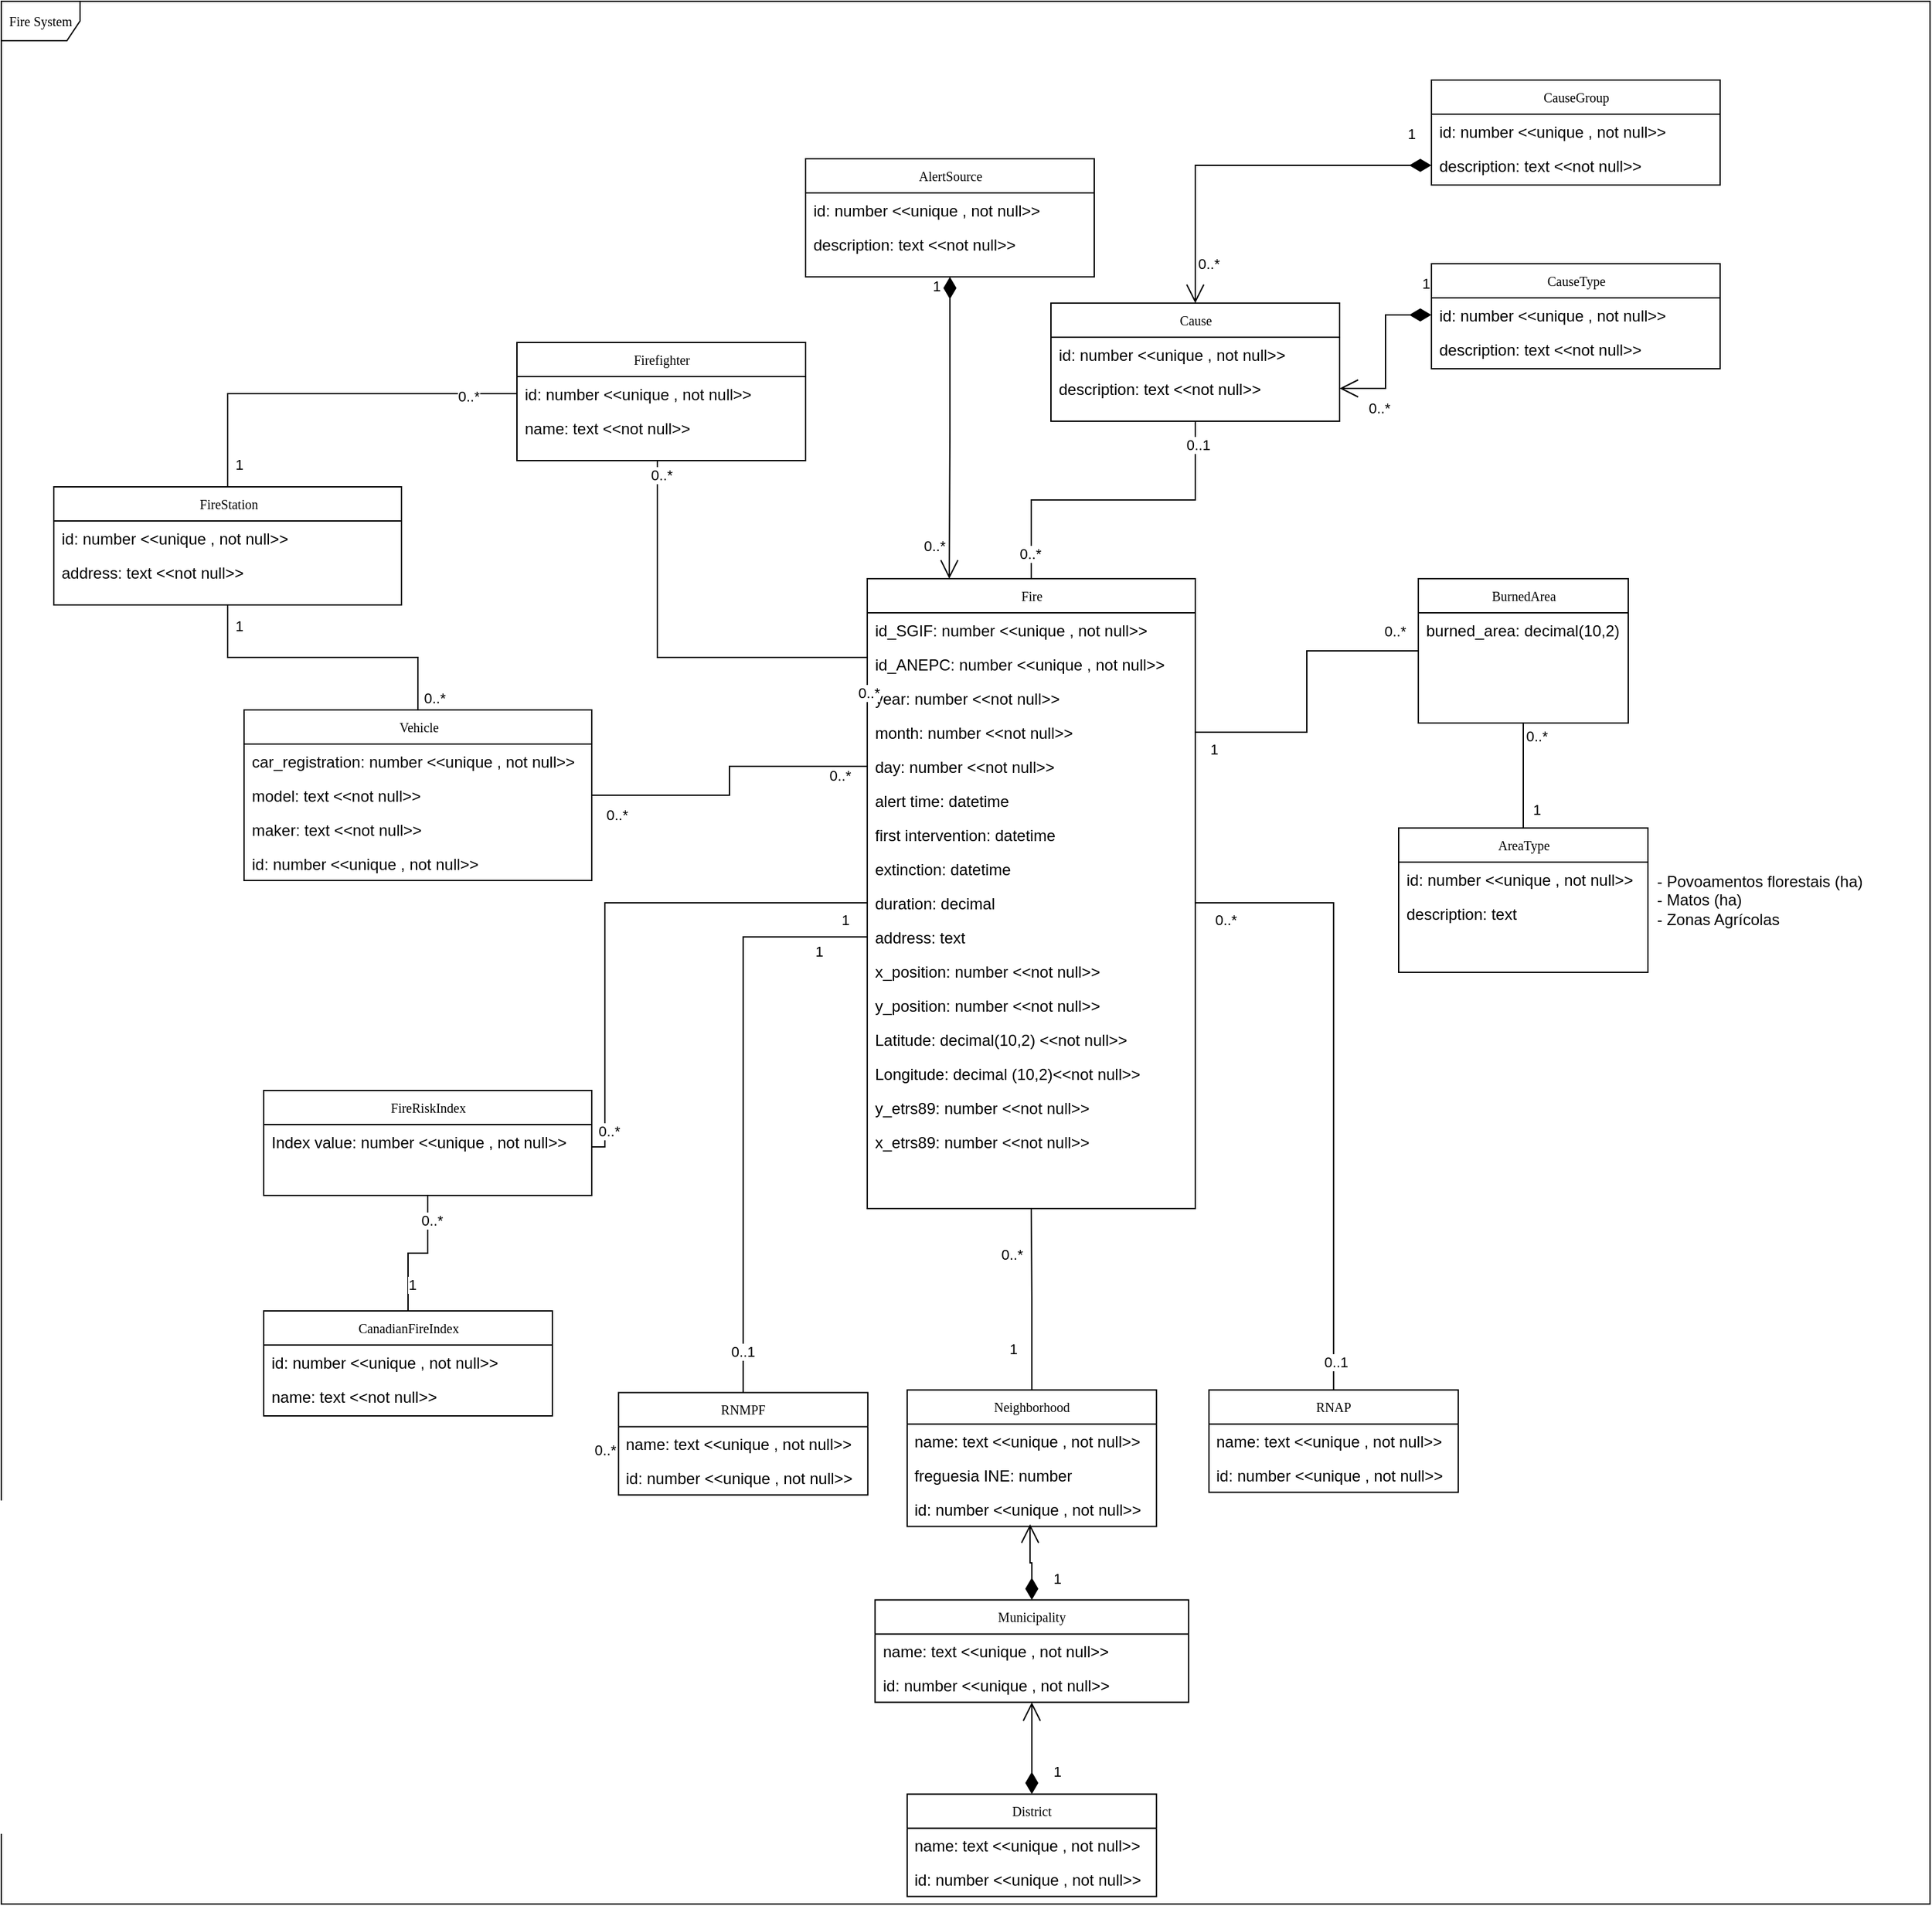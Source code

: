 <mxfile version="24.8.3">
  <diagram name="Page-1" id="c4acf3e9-155e-7222-9cf6-157b1a14988f">
    <mxGraphModel dx="2924" dy="2198" grid="1" gridSize="10" guides="1" tooltips="1" connect="1" arrows="1" fold="1" page="1" pageScale="1" pageWidth="850" pageHeight="1100" background="none" math="0" shadow="0">
      <root>
        <mxCell id="0" />
        <mxCell id="1" parent="0" />
        <mxCell id="17acba5748e5396b-1" value="Fire System" style="shape=umlFrame;whiteSpace=wrap;html=1;rounded=0;shadow=0;comic=0;labelBackgroundColor=none;strokeWidth=1;fontFamily=Verdana;fontSize=10;align=center;" parent="1" vertex="1">
          <mxGeometry x="-570" y="-370" width="1470" height="1450" as="geometry" />
        </mxCell>
        <mxCell id="17acba5748e5396b-20" value="Fire" style="swimlane;html=1;fontStyle=0;childLayout=stackLayout;horizontal=1;startSize=26;fillColor=none;horizontalStack=0;resizeParent=1;resizeLast=0;collapsible=1;marginBottom=0;swimlaneFillColor=#ffffff;rounded=0;shadow=0;comic=0;labelBackgroundColor=none;strokeWidth=1;fontFamily=Verdana;fontSize=10;align=center;" parent="1" vertex="1">
          <mxGeometry x="90" y="70" width="250" height="480" as="geometry" />
        </mxCell>
        <mxCell id="17acba5748e5396b-21" value="id_SGIF: number &amp;lt;&amp;lt;unique , not null&amp;gt;&amp;gt;" style="text;html=1;strokeColor=none;fillColor=none;align=left;verticalAlign=top;spacingLeft=4;spacingRight=4;whiteSpace=wrap;overflow=hidden;rotatable=0;points=[[0,0.5],[1,0.5]];portConstraint=eastwest;" parent="17acba5748e5396b-20" vertex="1">
          <mxGeometry y="26" width="250" height="26" as="geometry" />
        </mxCell>
        <mxCell id="17acba5748e5396b-24" value="id_ANEPC: number &amp;lt;&amp;lt;unique , not null&amp;gt;&amp;gt;" style="text;html=1;strokeColor=none;fillColor=none;align=left;verticalAlign=top;spacingLeft=4;spacingRight=4;whiteSpace=wrap;overflow=hidden;rotatable=0;points=[[0,0.5],[1,0.5]];portConstraint=eastwest;" parent="17acba5748e5396b-20" vertex="1">
          <mxGeometry y="52" width="250" height="26" as="geometry" />
        </mxCell>
        <mxCell id="17acba5748e5396b-26" value="year: number &amp;lt;&amp;lt;not null&amp;gt;&amp;gt;" style="text;html=1;strokeColor=none;fillColor=none;align=left;verticalAlign=top;spacingLeft=4;spacingRight=4;whiteSpace=wrap;overflow=hidden;rotatable=0;points=[[0,0.5],[1,0.5]];portConstraint=eastwest;" parent="17acba5748e5396b-20" vertex="1">
          <mxGeometry y="78" width="250" height="26" as="geometry" />
        </mxCell>
        <mxCell id="UC30BCA-WmvccYJsQUBI-1" value="month: number &amp;lt;&amp;lt;not null&amp;gt;&amp;gt;" style="text;html=1;strokeColor=none;fillColor=none;align=left;verticalAlign=top;spacingLeft=4;spacingRight=4;whiteSpace=wrap;overflow=hidden;rotatable=0;points=[[0,0.5],[1,0.5]];portConstraint=eastwest;" parent="17acba5748e5396b-20" vertex="1">
          <mxGeometry y="104" width="250" height="26" as="geometry" />
        </mxCell>
        <mxCell id="UC30BCA-WmvccYJsQUBI-2" value="day: number &amp;lt;&amp;lt;not null&amp;gt;&amp;gt;" style="text;html=1;strokeColor=none;fillColor=none;align=left;verticalAlign=top;spacingLeft=4;spacingRight=4;whiteSpace=wrap;overflow=hidden;rotatable=0;points=[[0,0.5],[1,0.5]];portConstraint=eastwest;" parent="17acba5748e5396b-20" vertex="1">
          <mxGeometry y="130" width="250" height="26" as="geometry" />
        </mxCell>
        <mxCell id="UC30BCA-WmvccYJsQUBI-3" value="alert time: datetime" style="text;html=1;strokeColor=none;fillColor=none;align=left;verticalAlign=top;spacingLeft=4;spacingRight=4;whiteSpace=wrap;overflow=hidden;rotatable=0;points=[[0,0.5],[1,0.5]];portConstraint=eastwest;" parent="17acba5748e5396b-20" vertex="1">
          <mxGeometry y="156" width="250" height="26" as="geometry" />
        </mxCell>
        <mxCell id="UC30BCA-WmvccYJsQUBI-4" value="first intervention: datetime" style="text;html=1;strokeColor=none;fillColor=none;align=left;verticalAlign=top;spacingLeft=4;spacingRight=4;whiteSpace=wrap;overflow=hidden;rotatable=0;points=[[0,0.5],[1,0.5]];portConstraint=eastwest;" parent="17acba5748e5396b-20" vertex="1">
          <mxGeometry y="182" width="250" height="26" as="geometry" />
        </mxCell>
        <mxCell id="UC30BCA-WmvccYJsQUBI-17" value="extinction: datetime" style="text;html=1;strokeColor=none;fillColor=none;align=left;verticalAlign=top;spacingLeft=4;spacingRight=4;whiteSpace=wrap;overflow=hidden;rotatable=0;points=[[0,0.5],[1,0.5]];portConstraint=eastwest;" parent="17acba5748e5396b-20" vertex="1">
          <mxGeometry y="208" width="250" height="26" as="geometry" />
        </mxCell>
        <mxCell id="UC30BCA-WmvccYJsQUBI-18" value="duration: decimal" style="text;html=1;strokeColor=none;fillColor=none;align=left;verticalAlign=top;spacingLeft=4;spacingRight=4;whiteSpace=wrap;overflow=hidden;rotatable=0;points=[[0,0.5],[1,0.5]];portConstraint=eastwest;" parent="17acba5748e5396b-20" vertex="1">
          <mxGeometry y="234" width="250" height="26" as="geometry" />
        </mxCell>
        <mxCell id="UC30BCA-WmvccYJsQUBI-28" value="address: text" style="text;html=1;strokeColor=none;fillColor=none;align=left;verticalAlign=top;spacingLeft=4;spacingRight=4;whiteSpace=wrap;overflow=hidden;rotatable=0;points=[[0,0.5],[1,0.5]];portConstraint=eastwest;" parent="17acba5748e5396b-20" vertex="1">
          <mxGeometry y="260" width="250" height="26" as="geometry" />
        </mxCell>
        <mxCell id="UC30BCA-WmvccYJsQUBI-104" value="x_position: number &amp;lt;&amp;lt;not null&amp;gt;&amp;gt;" style="text;html=1;strokeColor=none;fillColor=none;align=left;verticalAlign=top;spacingLeft=4;spacingRight=4;whiteSpace=wrap;overflow=hidden;rotatable=0;points=[[0,0.5],[1,0.5]];portConstraint=eastwest;" parent="17acba5748e5396b-20" vertex="1">
          <mxGeometry y="286" width="250" height="26" as="geometry" />
        </mxCell>
        <mxCell id="UC30BCA-WmvccYJsQUBI-105" value="y_position: number &amp;lt;&amp;lt;not null&amp;gt;&amp;gt;" style="text;html=1;strokeColor=none;fillColor=none;align=left;verticalAlign=top;spacingLeft=4;spacingRight=4;whiteSpace=wrap;overflow=hidden;rotatable=0;points=[[0,0.5],[1,0.5]];portConstraint=eastwest;" parent="17acba5748e5396b-20" vertex="1">
          <mxGeometry y="312" width="250" height="26" as="geometry" />
        </mxCell>
        <mxCell id="UC30BCA-WmvccYJsQUBI-106" value="Latitude: decimal(10,2) &amp;lt;&amp;lt;not null&amp;gt;&amp;gt;" style="text;html=1;strokeColor=none;fillColor=none;align=left;verticalAlign=top;spacingLeft=4;spacingRight=4;whiteSpace=wrap;overflow=hidden;rotatable=0;points=[[0,0.5],[1,0.5]];portConstraint=eastwest;" parent="17acba5748e5396b-20" vertex="1">
          <mxGeometry y="338" width="250" height="26" as="geometry" />
        </mxCell>
        <mxCell id="UC30BCA-WmvccYJsQUBI-107" value="Longitude: decimal (10,2)&amp;lt;&amp;lt;not null&amp;gt;&amp;gt;" style="text;html=1;strokeColor=none;fillColor=none;align=left;verticalAlign=top;spacingLeft=4;spacingRight=4;whiteSpace=wrap;overflow=hidden;rotatable=0;points=[[0,0.5],[1,0.5]];portConstraint=eastwest;" parent="17acba5748e5396b-20" vertex="1">
          <mxGeometry y="364" width="250" height="26" as="geometry" />
        </mxCell>
        <mxCell id="UC30BCA-WmvccYJsQUBI-109" value="y_etrs89: number &amp;lt;&amp;lt;not null&amp;gt;&amp;gt;" style="text;html=1;strokeColor=none;fillColor=none;align=left;verticalAlign=top;spacingLeft=4;spacingRight=4;whiteSpace=wrap;overflow=hidden;rotatable=0;points=[[0,0.5],[1,0.5]];portConstraint=eastwest;" parent="17acba5748e5396b-20" vertex="1">
          <mxGeometry y="390" width="250" height="26" as="geometry" />
        </mxCell>
        <mxCell id="UC30BCA-WmvccYJsQUBI-108" value="x_etrs89: number &amp;lt;&amp;lt;not null&amp;gt;&amp;gt;" style="text;html=1;strokeColor=none;fillColor=none;align=left;verticalAlign=top;spacingLeft=4;spacingRight=4;whiteSpace=wrap;overflow=hidden;rotatable=0;points=[[0,0.5],[1,0.5]];portConstraint=eastwest;" parent="17acba5748e5396b-20" vertex="1">
          <mxGeometry y="416" width="250" height="26" as="geometry" />
        </mxCell>
        <mxCell id="UC30BCA-WmvccYJsQUBI-16" style="edgeStyle=orthogonalEdgeStyle;rounded=0;orthogonalLoop=1;jettySize=auto;html=1;entryX=1;entryY=0.5;entryDx=0;entryDy=0;endArrow=none;endFill=0;" parent="1" source="17acba5748e5396b-30" target="UC30BCA-WmvccYJsQUBI-1" edge="1">
          <mxGeometry relative="1" as="geometry" />
        </mxCell>
        <mxCell id="UC30BCA-WmvccYJsQUBI-100" value="1" style="edgeLabel;html=1;align=center;verticalAlign=middle;resizable=0;points=[];" parent="UC30BCA-WmvccYJsQUBI-16" connectable="0" vertex="1">
          <mxGeometry x="0.879" relative="1" as="geometry">
            <mxPoint y="13" as="offset" />
          </mxGeometry>
        </mxCell>
        <mxCell id="UC30BCA-WmvccYJsQUBI-101" value="0..*" style="edgeLabel;html=1;align=center;verticalAlign=middle;resizable=0;points=[];" parent="UC30BCA-WmvccYJsQUBI-16" connectable="0" vertex="1">
          <mxGeometry x="-0.845" relative="1" as="geometry">
            <mxPoint y="-15" as="offset" />
          </mxGeometry>
        </mxCell>
        <mxCell id="17acba5748e5396b-30" value="BurnedArea" style="swimlane;html=1;fontStyle=0;childLayout=stackLayout;horizontal=1;startSize=26;fillColor=none;horizontalStack=0;resizeParent=1;resizeLast=0;collapsible=1;marginBottom=0;swimlaneFillColor=#ffffff;rounded=0;shadow=0;comic=0;labelBackgroundColor=none;strokeWidth=1;fontFamily=Verdana;fontSize=10;align=center;" parent="1" vertex="1">
          <mxGeometry x="510" y="70" width="160" height="110" as="geometry" />
        </mxCell>
        <mxCell id="17acba5748e5396b-31" value="burned_area: decimal(10,2)" style="text;html=1;strokeColor=none;fillColor=none;align=left;verticalAlign=top;spacingLeft=4;spacingRight=4;whiteSpace=wrap;overflow=hidden;rotatable=0;points=[[0,0.5],[1,0.5]];portConstraint=eastwest;" parent="17acba5748e5396b-30" vertex="1">
          <mxGeometry y="26" width="160" height="26" as="geometry" />
        </mxCell>
        <mxCell id="UC30BCA-WmvccYJsQUBI-5" value="AreaType" style="swimlane;html=1;fontStyle=0;childLayout=stackLayout;horizontal=1;startSize=26;fillColor=none;horizontalStack=0;resizeParent=1;resizeLast=0;collapsible=1;marginBottom=0;swimlaneFillColor=#ffffff;rounded=0;shadow=0;comic=0;labelBackgroundColor=none;strokeWidth=1;fontFamily=Verdana;fontSize=10;align=center;" parent="1" vertex="1">
          <mxGeometry x="495" y="260" width="190" height="110" as="geometry" />
        </mxCell>
        <mxCell id="UC30BCA-WmvccYJsQUBI-6" value="id: number &amp;lt;&amp;lt;unique , not null&amp;gt;&amp;gt;" style="text;html=1;strokeColor=none;fillColor=none;align=left;verticalAlign=top;spacingLeft=4;spacingRight=4;whiteSpace=wrap;overflow=hidden;rotatable=0;points=[[0,0.5],[1,0.5]];portConstraint=eastwest;" parent="UC30BCA-WmvccYJsQUBI-5" vertex="1">
          <mxGeometry y="26" width="190" height="26" as="geometry" />
        </mxCell>
        <mxCell id="UC30BCA-WmvccYJsQUBI-7" value="description: text&amp;nbsp;" style="text;html=1;strokeColor=none;fillColor=none;align=left;verticalAlign=top;spacingLeft=4;spacingRight=4;whiteSpace=wrap;overflow=hidden;rotatable=0;points=[[0,0.5],[1,0.5]];portConstraint=eastwest;" parent="UC30BCA-WmvccYJsQUBI-5" vertex="1">
          <mxGeometry y="52" width="190" height="26" as="geometry" />
        </mxCell>
        <mxCell id="UC30BCA-WmvccYJsQUBI-10" value="- Povoamentos florestais (ha)&lt;div&gt;- Matos (ha)&lt;/div&gt;&lt;div&gt;- Zonas Agrícolas&amp;nbsp;&lt;/div&gt;" style="text;html=1;align=left;verticalAlign=middle;whiteSpace=wrap;rounded=0;" parent="1" vertex="1">
          <mxGeometry x="690" y="300" width="160" height="30" as="geometry" />
        </mxCell>
        <mxCell id="UC30BCA-WmvccYJsQUBI-12" value="" style="endArrow=none;html=1;rounded=0;entryX=0.5;entryY=1;entryDx=0;entryDy=0;exitX=0.5;exitY=0;exitDx=0;exitDy=0;" parent="1" source="UC30BCA-WmvccYJsQUBI-5" target="17acba5748e5396b-30" edge="1">
          <mxGeometry width="50" height="50" relative="1" as="geometry">
            <mxPoint x="555" y="250" as="sourcePoint" />
            <mxPoint x="605" y="200" as="targetPoint" />
          </mxGeometry>
        </mxCell>
        <mxCell id="UC30BCA-WmvccYJsQUBI-102" value="1" style="edgeLabel;html=1;align=center;verticalAlign=middle;resizable=0;points=[];" parent="UC30BCA-WmvccYJsQUBI-12" connectable="0" vertex="1">
          <mxGeometry x="-0.65" y="-1" relative="1" as="geometry">
            <mxPoint x="9" as="offset" />
          </mxGeometry>
        </mxCell>
        <mxCell id="UC30BCA-WmvccYJsQUBI-103" value="0..*" style="edgeLabel;html=1;align=center;verticalAlign=middle;resizable=0;points=[];" parent="UC30BCA-WmvccYJsQUBI-12" connectable="0" vertex="1">
          <mxGeometry x="0.55" y="-1" relative="1" as="geometry">
            <mxPoint x="9" y="-8" as="offset" />
          </mxGeometry>
        </mxCell>
        <mxCell id="UC30BCA-WmvccYJsQUBI-20" value="District" style="swimlane;html=1;fontStyle=0;childLayout=stackLayout;horizontal=1;startSize=26;fillColor=none;horizontalStack=0;resizeParent=1;resizeLast=0;collapsible=1;marginBottom=0;swimlaneFillColor=#ffffff;rounded=0;shadow=0;comic=0;labelBackgroundColor=none;strokeWidth=1;fontFamily=Verdana;fontSize=10;align=center;" parent="1" vertex="1">
          <mxGeometry x="120.41" y="996.24" width="190" height="78" as="geometry" />
        </mxCell>
        <mxCell id="UC30BCA-WmvccYJsQUBI-21" value="name: text &amp;lt;&amp;lt;unique , not null&amp;gt;&amp;gt;" style="text;html=1;strokeColor=none;fillColor=none;align=left;verticalAlign=top;spacingLeft=4;spacingRight=4;whiteSpace=wrap;overflow=hidden;rotatable=0;points=[[0,0.5],[1,0.5]];portConstraint=eastwest;" parent="UC30BCA-WmvccYJsQUBI-20" vertex="1">
          <mxGeometry y="26" width="190" height="26" as="geometry" />
        </mxCell>
        <mxCell id="CFp54bcleRNHfPhVHQ4i-3" value="id: number &amp;lt;&amp;lt;unique , not null&amp;gt;&amp;gt;" style="text;html=1;strokeColor=none;fillColor=none;align=left;verticalAlign=top;spacingLeft=4;spacingRight=4;whiteSpace=wrap;overflow=hidden;rotatable=0;points=[[0,0.5],[1,0.5]];portConstraint=eastwest;" vertex="1" parent="UC30BCA-WmvccYJsQUBI-20">
          <mxGeometry y="52" width="190" height="26" as="geometry" />
        </mxCell>
        <mxCell id="UC30BCA-WmvccYJsQUBI-23" value="Municipality" style="swimlane;html=1;fontStyle=0;childLayout=stackLayout;horizontal=1;startSize=26;fillColor=none;horizontalStack=0;resizeParent=1;resizeLast=0;collapsible=1;marginBottom=0;swimlaneFillColor=#ffffff;rounded=0;shadow=0;comic=0;labelBackgroundColor=none;strokeWidth=1;fontFamily=Verdana;fontSize=10;align=center;" parent="1" vertex="1">
          <mxGeometry x="95.91" y="848.24" width="239" height="78" as="geometry" />
        </mxCell>
        <mxCell id="UC30BCA-WmvccYJsQUBI-24" value="name: text &amp;lt;&amp;lt;unique , not null&amp;gt;&amp;gt;" style="text;html=1;strokeColor=none;fillColor=none;align=left;verticalAlign=top;spacingLeft=4;spacingRight=4;whiteSpace=wrap;overflow=hidden;rotatable=0;points=[[0,0.5],[1,0.5]];portConstraint=eastwest;" parent="UC30BCA-WmvccYJsQUBI-23" vertex="1">
          <mxGeometry y="26" width="239" height="26" as="geometry" />
        </mxCell>
        <mxCell id="CFp54bcleRNHfPhVHQ4i-4" value="id: number &amp;lt;&amp;lt;unique , not null&amp;gt;&amp;gt;" style="text;html=1;strokeColor=none;fillColor=none;align=left;verticalAlign=top;spacingLeft=4;spacingRight=4;whiteSpace=wrap;overflow=hidden;rotatable=0;points=[[0,0.5],[1,0.5]];portConstraint=eastwest;" vertex="1" parent="UC30BCA-WmvccYJsQUBI-23">
          <mxGeometry y="52" width="239" height="26" as="geometry" />
        </mxCell>
        <mxCell id="UC30BCA-WmvccYJsQUBI-30" style="edgeStyle=orthogonalEdgeStyle;rounded=0;orthogonalLoop=1;jettySize=auto;html=1;entryX=0.5;entryY=1;entryDx=0;entryDy=0;endArrow=none;endFill=0;" parent="1" source="UC30BCA-WmvccYJsQUBI-25" target="17acba5748e5396b-20" edge="1">
          <mxGeometry relative="1" as="geometry" />
        </mxCell>
        <mxCell id="UC30BCA-WmvccYJsQUBI-96" value="0..*" style="edgeLabel;html=1;align=center;verticalAlign=middle;resizable=0;points=[];" parent="UC30BCA-WmvccYJsQUBI-30" connectable="0" vertex="1">
          <mxGeometry x="0.493" y="-1" relative="1" as="geometry">
            <mxPoint x="-16" as="offset" />
          </mxGeometry>
        </mxCell>
        <mxCell id="UC30BCA-WmvccYJsQUBI-97" value="1" style="edgeLabel;html=1;align=center;verticalAlign=middle;resizable=0;points=[];" parent="UC30BCA-WmvccYJsQUBI-30" connectable="0" vertex="1">
          <mxGeometry x="-0.547" y="2" relative="1" as="geometry">
            <mxPoint x="-13" as="offset" />
          </mxGeometry>
        </mxCell>
        <mxCell id="UC30BCA-WmvccYJsQUBI-25" value="Neighborhood" style="swimlane;html=1;fontStyle=0;childLayout=stackLayout;horizontal=1;startSize=26;fillColor=none;horizontalStack=0;resizeParent=1;resizeLast=0;collapsible=1;marginBottom=0;swimlaneFillColor=#ffffff;rounded=0;shadow=0;comic=0;labelBackgroundColor=none;strokeWidth=1;fontFamily=Verdana;fontSize=10;align=center;" parent="1" vertex="1">
          <mxGeometry x="120.41" y="688.24" width="190" height="104" as="geometry" />
        </mxCell>
        <mxCell id="UC30BCA-WmvccYJsQUBI-26" value="name: text &amp;lt;&amp;lt;unique , not null&amp;gt;&amp;gt;" style="text;html=1;strokeColor=none;fillColor=none;align=left;verticalAlign=top;spacingLeft=4;spacingRight=4;whiteSpace=wrap;overflow=hidden;rotatable=0;points=[[0,0.5],[1,0.5]];portConstraint=eastwest;" parent="UC30BCA-WmvccYJsQUBI-25" vertex="1">
          <mxGeometry y="26" width="190" height="26" as="geometry" />
        </mxCell>
        <mxCell id="UC30BCA-WmvccYJsQUBI-27" value="freguesia INE: number" style="text;html=1;strokeColor=none;fillColor=none;align=left;verticalAlign=top;spacingLeft=4;spacingRight=4;whiteSpace=wrap;overflow=hidden;rotatable=0;points=[[0,0.5],[1,0.5]];portConstraint=eastwest;" parent="UC30BCA-WmvccYJsQUBI-25" vertex="1">
          <mxGeometry y="52" width="190" height="26" as="geometry" />
        </mxCell>
        <mxCell id="CFp54bcleRNHfPhVHQ4i-6" value="id: number &amp;lt;&amp;lt;unique , not null&amp;gt;&amp;gt;" style="text;html=1;strokeColor=none;fillColor=none;align=left;verticalAlign=top;spacingLeft=4;spacingRight=4;whiteSpace=wrap;overflow=hidden;rotatable=0;points=[[0,0.5],[1,0.5]];portConstraint=eastwest;" vertex="1" parent="UC30BCA-WmvccYJsQUBI-25">
          <mxGeometry y="78" width="190" height="26" as="geometry" />
        </mxCell>
        <mxCell id="UC30BCA-WmvccYJsQUBI-31" value="1" style="endArrow=open;html=1;endSize=12;startArrow=diamondThin;startSize=14;startFill=1;edgeStyle=orthogonalEdgeStyle;align=left;verticalAlign=bottom;rounded=0;exitX=0.5;exitY=0;exitDx=0;exitDy=0;entryX=0.493;entryY=0.939;entryDx=0;entryDy=0;entryPerimeter=0;" parent="1" source="UC30BCA-WmvccYJsQUBI-23" target="CFp54bcleRNHfPhVHQ4i-6" edge="1">
          <mxGeometry x="-0.76" y="-15" relative="1" as="geometry">
            <mxPoint x="340.41" y="808.24" as="sourcePoint" />
            <mxPoint x="214" y="800" as="targetPoint" />
            <mxPoint as="offset" />
            <Array as="points">
              <mxPoint x="215" y="820" />
              <mxPoint x="214" y="820" />
            </Array>
          </mxGeometry>
        </mxCell>
        <mxCell id="UC30BCA-WmvccYJsQUBI-32" value="1" style="endArrow=open;html=1;endSize=12;startArrow=diamondThin;startSize=14;startFill=1;edgeStyle=orthogonalEdgeStyle;align=left;verticalAlign=bottom;rounded=0;entryX=0.5;entryY=1;entryDx=0;entryDy=0;exitX=0.5;exitY=0;exitDx=0;exitDy=0;" parent="1" source="UC30BCA-WmvccYJsQUBI-20" target="UC30BCA-WmvccYJsQUBI-23" edge="1">
          <mxGeometry x="-0.76" y="-15" relative="1" as="geometry">
            <mxPoint x="199.41" y="978.24" as="sourcePoint" />
            <mxPoint x="198.41" y="928.24" as="targetPoint" />
            <mxPoint as="offset" />
          </mxGeometry>
        </mxCell>
        <mxCell id="UC30BCA-WmvccYJsQUBI-36" style="edgeStyle=orthogonalEdgeStyle;rounded=0;orthogonalLoop=1;jettySize=auto;html=1;entryX=1;entryY=0.5;entryDx=0;entryDy=0;endArrow=none;endFill=0;" parent="1" source="UC30BCA-WmvccYJsQUBI-33" target="UC30BCA-WmvccYJsQUBI-18" edge="1">
          <mxGeometry relative="1" as="geometry" />
        </mxCell>
        <mxCell id="UC30BCA-WmvccYJsQUBI-98" value="0..1" style="edgeLabel;html=1;align=center;verticalAlign=middle;resizable=0;points=[];" parent="UC30BCA-WmvccYJsQUBI-36" connectable="0" vertex="1">
          <mxGeometry x="-0.909" y="-1" relative="1" as="geometry">
            <mxPoint as="offset" />
          </mxGeometry>
        </mxCell>
        <mxCell id="UC30BCA-WmvccYJsQUBI-99" value="0..*" style="edgeLabel;html=1;align=center;verticalAlign=middle;resizable=0;points=[];" parent="UC30BCA-WmvccYJsQUBI-36" connectable="0" vertex="1">
          <mxGeometry x="0.903" y="1" relative="1" as="geometry">
            <mxPoint y="12" as="offset" />
          </mxGeometry>
        </mxCell>
        <mxCell id="UC30BCA-WmvccYJsQUBI-33" value="RNAP" style="swimlane;html=1;fontStyle=0;childLayout=stackLayout;horizontal=1;startSize=26;fillColor=none;horizontalStack=0;resizeParent=1;resizeLast=0;collapsible=1;marginBottom=0;swimlaneFillColor=#ffffff;rounded=0;shadow=0;comic=0;labelBackgroundColor=none;strokeWidth=1;fontFamily=Verdana;fontSize=10;align=center;" parent="1" vertex="1">
          <mxGeometry x="350.41" y="688.24" width="190" height="78" as="geometry" />
        </mxCell>
        <mxCell id="UC30BCA-WmvccYJsQUBI-34" value="name: text &amp;lt;&amp;lt;unique , not null&amp;gt;&amp;gt;" style="text;html=1;strokeColor=none;fillColor=none;align=left;verticalAlign=top;spacingLeft=4;spacingRight=4;whiteSpace=wrap;overflow=hidden;rotatable=0;points=[[0,0.5],[1,0.5]];portConstraint=eastwest;" parent="UC30BCA-WmvccYJsQUBI-33" vertex="1">
          <mxGeometry y="26" width="190" height="26" as="geometry" />
        </mxCell>
        <mxCell id="CFp54bcleRNHfPhVHQ4i-5" value="id: number &amp;lt;&amp;lt;unique , not null&amp;gt;&amp;gt;" style="text;html=1;strokeColor=none;fillColor=none;align=left;verticalAlign=top;spacingLeft=4;spacingRight=4;whiteSpace=wrap;overflow=hidden;rotatable=0;points=[[0,0.5],[1,0.5]];portConstraint=eastwest;" vertex="1" parent="UC30BCA-WmvccYJsQUBI-33">
          <mxGeometry y="52" width="190" height="26" as="geometry" />
        </mxCell>
        <mxCell id="UC30BCA-WmvccYJsQUBI-37" value="RNMPF" style="swimlane;html=1;fontStyle=0;childLayout=stackLayout;horizontal=1;startSize=26;fillColor=none;horizontalStack=0;resizeParent=1;resizeLast=0;collapsible=1;marginBottom=0;swimlaneFillColor=#ffffff;rounded=0;shadow=0;comic=0;labelBackgroundColor=none;strokeWidth=1;fontFamily=Verdana;fontSize=10;align=center;" parent="1" vertex="1">
          <mxGeometry x="-99.59" y="690.24" width="190" height="78" as="geometry" />
        </mxCell>
        <mxCell id="UC30BCA-WmvccYJsQUBI-38" value="name: text &amp;lt;&amp;lt;unique , not null&amp;gt;&amp;gt;" style="text;html=1;strokeColor=none;fillColor=none;align=left;verticalAlign=top;spacingLeft=4;spacingRight=4;whiteSpace=wrap;overflow=hidden;rotatable=0;points=[[0,0.5],[1,0.5]];portConstraint=eastwest;" parent="UC30BCA-WmvccYJsQUBI-37" vertex="1">
          <mxGeometry y="26" width="190" height="26" as="geometry" />
        </mxCell>
        <mxCell id="CFp54bcleRNHfPhVHQ4i-2" value="id: number &amp;lt;&amp;lt;unique , not null&amp;gt;&amp;gt;" style="text;html=1;strokeColor=none;fillColor=none;align=left;verticalAlign=top;spacingLeft=4;spacingRight=4;whiteSpace=wrap;overflow=hidden;rotatable=0;points=[[0,0.5],[1,0.5]];portConstraint=eastwest;" vertex="1" parent="UC30BCA-WmvccYJsQUBI-37">
          <mxGeometry y="52" width="190" height="26" as="geometry" />
        </mxCell>
        <mxCell id="UC30BCA-WmvccYJsQUBI-39" style="edgeStyle=orthogonalEdgeStyle;rounded=0;orthogonalLoop=1;jettySize=auto;html=1;entryX=0;entryY=0.5;entryDx=0;entryDy=0;endArrow=none;endFill=0;" parent="1" source="UC30BCA-WmvccYJsQUBI-37" target="UC30BCA-WmvccYJsQUBI-28" edge="1">
          <mxGeometry relative="1" as="geometry" />
        </mxCell>
        <mxCell id="UC30BCA-WmvccYJsQUBI-94" value="1" style="edgeLabel;html=1;align=center;verticalAlign=middle;resizable=0;points=[];" parent="UC30BCA-WmvccYJsQUBI-39" connectable="0" vertex="1">
          <mxGeometry x="0.83" y="-2" relative="1" as="geometry">
            <mxPoint y="9" as="offset" />
          </mxGeometry>
        </mxCell>
        <mxCell id="UC30BCA-WmvccYJsQUBI-95" value="0..1" style="edgeLabel;html=1;align=center;verticalAlign=middle;resizable=0;points=[];" parent="UC30BCA-WmvccYJsQUBI-39" connectable="0" vertex="1">
          <mxGeometry x="-0.858" y="1" relative="1" as="geometry">
            <mxPoint as="offset" />
          </mxGeometry>
        </mxCell>
        <mxCell id="UC30BCA-WmvccYJsQUBI-58" style="edgeStyle=orthogonalEdgeStyle;rounded=0;orthogonalLoop=1;jettySize=auto;html=1;entryX=0.5;entryY=1;entryDx=0;entryDy=0;endArrow=none;endFill=0;" parent="1" source="UC30BCA-WmvccYJsQUBI-52" target="UC30BCA-WmvccYJsQUBI-55" edge="1">
          <mxGeometry relative="1" as="geometry" />
        </mxCell>
        <mxCell id="UC30BCA-WmvccYJsQUBI-92" value="0..*" style="edgeLabel;html=1;align=center;verticalAlign=middle;resizable=0;points=[];" parent="UC30BCA-WmvccYJsQUBI-58" connectable="0" vertex="1">
          <mxGeometry x="0.644" y="-3" relative="1" as="geometry">
            <mxPoint as="offset" />
          </mxGeometry>
        </mxCell>
        <mxCell id="UC30BCA-WmvccYJsQUBI-93" value="1" style="edgeLabel;html=1;align=center;verticalAlign=middle;resizable=0;points=[];" parent="UC30BCA-WmvccYJsQUBI-58" connectable="0" vertex="1">
          <mxGeometry x="-0.606" y="-3" relative="1" as="geometry">
            <mxPoint as="offset" />
          </mxGeometry>
        </mxCell>
        <mxCell id="UC30BCA-WmvccYJsQUBI-52" value="CanadianFireIndex" style="swimlane;html=1;fontStyle=0;childLayout=stackLayout;horizontal=1;startSize=26;fillColor=none;horizontalStack=0;resizeParent=1;resizeLast=0;collapsible=1;marginBottom=0;swimlaneFillColor=#ffffff;rounded=0;shadow=0;comic=0;labelBackgroundColor=none;strokeWidth=1;fontFamily=Verdana;fontSize=10;align=center;" parent="1" vertex="1">
          <mxGeometry x="-370" y="628" width="220" height="80" as="geometry" />
        </mxCell>
        <mxCell id="UC30BCA-WmvccYJsQUBI-53" value="id: number &amp;lt;&amp;lt;unique , not null&amp;gt;&amp;gt;" style="text;html=1;strokeColor=none;fillColor=none;align=left;verticalAlign=top;spacingLeft=4;spacingRight=4;whiteSpace=wrap;overflow=hidden;rotatable=0;points=[[0,0.5],[1,0.5]];portConstraint=eastwest;" parent="UC30BCA-WmvccYJsQUBI-52" vertex="1">
          <mxGeometry y="26" width="220" height="26" as="geometry" />
        </mxCell>
        <mxCell id="UC30BCA-WmvccYJsQUBI-57" value="name: text &amp;lt;&amp;lt;not null&amp;gt;&amp;gt;" style="text;html=1;strokeColor=none;fillColor=none;align=left;verticalAlign=top;spacingLeft=4;spacingRight=4;whiteSpace=wrap;overflow=hidden;rotatable=0;points=[[0,0.5],[1,0.5]];portConstraint=eastwest;" parent="UC30BCA-WmvccYJsQUBI-52" vertex="1">
          <mxGeometry y="52" width="220" height="26" as="geometry" />
        </mxCell>
        <mxCell id="UC30BCA-WmvccYJsQUBI-59" style="edgeStyle=orthogonalEdgeStyle;rounded=0;orthogonalLoop=1;jettySize=auto;html=1;entryX=0;entryY=0.5;entryDx=0;entryDy=0;exitX=1;exitY=0.5;exitDx=0;exitDy=0;endArrow=none;endFill=0;" parent="1" source="UC30BCA-WmvccYJsQUBI-56" target="UC30BCA-WmvccYJsQUBI-18" edge="1">
          <mxGeometry relative="1" as="geometry">
            <Array as="points">
              <mxPoint x="-110" y="503" />
              <mxPoint x="-110" y="317" />
            </Array>
          </mxGeometry>
        </mxCell>
        <mxCell id="UC30BCA-WmvccYJsQUBI-90" value="1" style="edgeLabel;html=1;align=center;verticalAlign=middle;resizable=0;points=[];" parent="UC30BCA-WmvccYJsQUBI-59" connectable="0" vertex="1">
          <mxGeometry x="0.895" y="-2" relative="1" as="geometry">
            <mxPoint x="4" y="11" as="offset" />
          </mxGeometry>
        </mxCell>
        <mxCell id="UC30BCA-WmvccYJsQUBI-91" value="0..*" style="edgeLabel;html=1;align=center;verticalAlign=middle;resizable=0;points=[];" parent="UC30BCA-WmvccYJsQUBI-59" connectable="0" vertex="1">
          <mxGeometry x="-0.899" y="-4" relative="1" as="geometry">
            <mxPoint x="-4" y="241" as="offset" />
          </mxGeometry>
        </mxCell>
        <mxCell id="BCEeDztGT-VT0m9h-GyB-1" value="0..*" style="edgeLabel;html=1;align=center;verticalAlign=middle;resizable=0;points=[];" parent="UC30BCA-WmvccYJsQUBI-59" connectable="0" vertex="1">
          <mxGeometry x="-0.887" y="-3" relative="1" as="geometry">
            <mxPoint as="offset" />
          </mxGeometry>
        </mxCell>
        <mxCell id="UC30BCA-WmvccYJsQUBI-55" value="FireRiskIndex" style="swimlane;html=1;fontStyle=0;childLayout=stackLayout;horizontal=1;startSize=26;fillColor=none;horizontalStack=0;resizeParent=1;resizeLast=0;collapsible=1;marginBottom=0;swimlaneFillColor=#ffffff;rounded=0;shadow=0;comic=0;labelBackgroundColor=none;strokeWidth=1;fontFamily=Verdana;fontSize=10;align=center;" parent="1" vertex="1">
          <mxGeometry x="-370" y="460" width="250" height="80" as="geometry" />
        </mxCell>
        <mxCell id="UC30BCA-WmvccYJsQUBI-56" value="Index value: number &amp;lt;&amp;lt;unique , not null&amp;gt;&amp;gt;" style="text;html=1;strokeColor=none;fillColor=none;align=left;verticalAlign=top;spacingLeft=4;spacingRight=4;whiteSpace=wrap;overflow=hidden;rotatable=0;points=[[0,0.5],[1,0.5]];portConstraint=eastwest;" parent="UC30BCA-WmvccYJsQUBI-55" vertex="1">
          <mxGeometry y="26" width="250" height="34" as="geometry" />
        </mxCell>
        <mxCell id="UC30BCA-WmvccYJsQUBI-71" style="edgeStyle=orthogonalEdgeStyle;rounded=0;orthogonalLoop=1;jettySize=auto;html=1;entryX=0.5;entryY=0;entryDx=0;entryDy=0;endArrow=none;endFill=0;" parent="1" source="UC30BCA-WmvccYJsQUBI-60" target="17acba5748e5396b-20" edge="1">
          <mxGeometry relative="1" as="geometry" />
        </mxCell>
        <mxCell id="UC30BCA-WmvccYJsQUBI-81" value="0..*" style="edgeLabel;html=1;align=center;verticalAlign=middle;resizable=0;points=[];" parent="UC30BCA-WmvccYJsQUBI-71" connectable="0" vertex="1">
          <mxGeometry x="0.842" y="-1" relative="1" as="geometry">
            <mxPoint as="offset" />
          </mxGeometry>
        </mxCell>
        <mxCell id="UC30BCA-WmvccYJsQUBI-82" value="0..1" style="edgeLabel;html=1;align=center;verticalAlign=middle;resizable=0;points=[];" parent="UC30BCA-WmvccYJsQUBI-71" connectable="0" vertex="1">
          <mxGeometry x="-0.856" y="2" relative="1" as="geometry">
            <mxPoint as="offset" />
          </mxGeometry>
        </mxCell>
        <mxCell id="UC30BCA-WmvccYJsQUBI-60" value="Cause" style="swimlane;html=1;fontStyle=0;childLayout=stackLayout;horizontal=1;startSize=26;fillColor=none;horizontalStack=0;resizeParent=1;resizeLast=0;collapsible=1;marginBottom=0;swimlaneFillColor=#ffffff;rounded=0;shadow=0;comic=0;labelBackgroundColor=none;strokeWidth=1;fontFamily=Verdana;fontSize=10;align=center;" parent="1" vertex="1">
          <mxGeometry x="230" y="-140" width="220" height="90" as="geometry" />
        </mxCell>
        <mxCell id="UC30BCA-WmvccYJsQUBI-61" value="id: number &amp;lt;&amp;lt;unique , not null&amp;gt;&amp;gt;" style="text;html=1;strokeColor=none;fillColor=none;align=left;verticalAlign=top;spacingLeft=4;spacingRight=4;whiteSpace=wrap;overflow=hidden;rotatable=0;points=[[0,0.5],[1,0.5]];portConstraint=eastwest;" parent="UC30BCA-WmvccYJsQUBI-60" vertex="1">
          <mxGeometry y="26" width="220" height="26" as="geometry" />
        </mxCell>
        <mxCell id="UC30BCA-WmvccYJsQUBI-62" value="description: text &amp;lt;&amp;lt;not null&amp;gt;&amp;gt;" style="text;html=1;strokeColor=none;fillColor=none;align=left;verticalAlign=top;spacingLeft=4;spacingRight=4;whiteSpace=wrap;overflow=hidden;rotatable=0;points=[[0,0.5],[1,0.5]];portConstraint=eastwest;" parent="UC30BCA-WmvccYJsQUBI-60" vertex="1">
          <mxGeometry y="52" width="220" height="26" as="geometry" />
        </mxCell>
        <mxCell id="UC30BCA-WmvccYJsQUBI-63" value="CauseGroup" style="swimlane;html=1;fontStyle=0;childLayout=stackLayout;horizontal=1;startSize=26;fillColor=none;horizontalStack=0;resizeParent=1;resizeLast=0;collapsible=1;marginBottom=0;swimlaneFillColor=#ffffff;rounded=0;shadow=0;comic=0;labelBackgroundColor=none;strokeWidth=1;fontFamily=Verdana;fontSize=10;align=center;" parent="1" vertex="1">
          <mxGeometry x="520" y="-310" width="220" height="80" as="geometry" />
        </mxCell>
        <mxCell id="UC30BCA-WmvccYJsQUBI-64" value="id: number &amp;lt;&amp;lt;unique , not null&amp;gt;&amp;gt;" style="text;html=1;strokeColor=none;fillColor=none;align=left;verticalAlign=top;spacingLeft=4;spacingRight=4;whiteSpace=wrap;overflow=hidden;rotatable=0;points=[[0,0.5],[1,0.5]];portConstraint=eastwest;" parent="UC30BCA-WmvccYJsQUBI-63" vertex="1">
          <mxGeometry y="26" width="220" height="26" as="geometry" />
        </mxCell>
        <mxCell id="UC30BCA-WmvccYJsQUBI-65" value="description: text &amp;lt;&amp;lt;not null&amp;gt;&amp;gt;" style="text;html=1;strokeColor=none;fillColor=none;align=left;verticalAlign=top;spacingLeft=4;spacingRight=4;whiteSpace=wrap;overflow=hidden;rotatable=0;points=[[0,0.5],[1,0.5]];portConstraint=eastwest;" parent="UC30BCA-WmvccYJsQUBI-63" vertex="1">
          <mxGeometry y="52" width="220" height="26" as="geometry" />
        </mxCell>
        <mxCell id="UC30BCA-WmvccYJsQUBI-66" value="CauseType" style="swimlane;html=1;fontStyle=0;childLayout=stackLayout;horizontal=1;startSize=26;fillColor=none;horizontalStack=0;resizeParent=1;resizeLast=0;collapsible=1;marginBottom=0;swimlaneFillColor=#ffffff;rounded=0;shadow=0;comic=0;labelBackgroundColor=none;strokeWidth=1;fontFamily=Verdana;fontSize=10;align=center;" parent="1" vertex="1">
          <mxGeometry x="520" y="-170" width="220" height="80" as="geometry" />
        </mxCell>
        <mxCell id="UC30BCA-WmvccYJsQUBI-67" value="id: number &amp;lt;&amp;lt;unique , not null&amp;gt;&amp;gt;" style="text;html=1;strokeColor=none;fillColor=none;align=left;verticalAlign=top;spacingLeft=4;spacingRight=4;whiteSpace=wrap;overflow=hidden;rotatable=0;points=[[0,0.5],[1,0.5]];portConstraint=eastwest;" parent="UC30BCA-WmvccYJsQUBI-66" vertex="1">
          <mxGeometry y="26" width="220" height="26" as="geometry" />
        </mxCell>
        <mxCell id="UC30BCA-WmvccYJsQUBI-68" value="description: text &amp;lt;&amp;lt;not null&amp;gt;&amp;gt;" style="text;html=1;strokeColor=none;fillColor=none;align=left;verticalAlign=top;spacingLeft=4;spacingRight=4;whiteSpace=wrap;overflow=hidden;rotatable=0;points=[[0,0.5],[1,0.5]];portConstraint=eastwest;" parent="UC30BCA-WmvccYJsQUBI-66" vertex="1">
          <mxGeometry y="52" width="220" height="26" as="geometry" />
        </mxCell>
        <mxCell id="UC30BCA-WmvccYJsQUBI-69" value="1" style="endArrow=open;html=1;endSize=12;startArrow=diamondThin;startSize=14;startFill=1;edgeStyle=orthogonalEdgeStyle;align=left;verticalAlign=bottom;rounded=0;exitX=0;exitY=0.5;exitDx=0;exitDy=0;entryX=0.5;entryY=0;entryDx=0;entryDy=0;" parent="1" source="UC30BCA-WmvccYJsQUBI-65" target="UC30BCA-WmvccYJsQUBI-60" edge="1">
          <mxGeometry x="-0.86" y="-15" relative="1" as="geometry">
            <mxPoint x="260" y="-230" as="sourcePoint" />
            <mxPoint x="420" y="-230" as="targetPoint" />
            <mxPoint as="offset" />
          </mxGeometry>
        </mxCell>
        <mxCell id="UC30BCA-WmvccYJsQUBI-79" value="0..*" style="edgeLabel;html=1;align=center;verticalAlign=middle;resizable=0;points=[];" parent="UC30BCA-WmvccYJsQUBI-69" connectable="0" vertex="1">
          <mxGeometry x="0.822" y="4" relative="1" as="geometry">
            <mxPoint x="6" y="-5" as="offset" />
          </mxGeometry>
        </mxCell>
        <mxCell id="UC30BCA-WmvccYJsQUBI-70" value="1" style="endArrow=open;html=1;endSize=12;startArrow=diamondThin;startSize=14;startFill=1;edgeStyle=orthogonalEdgeStyle;align=left;verticalAlign=bottom;rounded=0;exitX=0;exitY=0.5;exitDx=0;exitDy=0;entryX=1;entryY=0.5;entryDx=0;entryDy=0;" parent="1" source="UC30BCA-WmvccYJsQUBI-67" target="UC30BCA-WmvccYJsQUBI-62" edge="1">
          <mxGeometry x="-0.86" y="-15" relative="1" as="geometry">
            <mxPoint x="530" y="-235" as="sourcePoint" />
            <mxPoint x="350" y="-130" as="targetPoint" />
            <mxPoint as="offset" />
          </mxGeometry>
        </mxCell>
        <mxCell id="UC30BCA-WmvccYJsQUBI-80" value="0..*" style="edgeLabel;html=1;align=center;verticalAlign=middle;resizable=0;points=[];" parent="UC30BCA-WmvccYJsQUBI-70" connectable="0" vertex="1">
          <mxGeometry x="0.556" relative="1" as="geometry">
            <mxPoint x="2" y="15" as="offset" />
          </mxGeometry>
        </mxCell>
        <mxCell id="UC30BCA-WmvccYJsQUBI-72" value="AlertSource" style="swimlane;html=1;fontStyle=0;childLayout=stackLayout;horizontal=1;startSize=26;fillColor=none;horizontalStack=0;resizeParent=1;resizeLast=0;collapsible=1;marginBottom=0;swimlaneFillColor=#ffffff;rounded=0;shadow=0;comic=0;labelBackgroundColor=none;strokeWidth=1;fontFamily=Verdana;fontSize=10;align=center;" parent="1" vertex="1">
          <mxGeometry x="43" y="-250" width="220" height="90" as="geometry" />
        </mxCell>
        <mxCell id="UC30BCA-WmvccYJsQUBI-73" value="id: number &amp;lt;&amp;lt;unique , not null&amp;gt;&amp;gt;" style="text;html=1;strokeColor=none;fillColor=none;align=left;verticalAlign=top;spacingLeft=4;spacingRight=4;whiteSpace=wrap;overflow=hidden;rotatable=0;points=[[0,0.5],[1,0.5]];portConstraint=eastwest;" parent="UC30BCA-WmvccYJsQUBI-72" vertex="1">
          <mxGeometry y="26" width="220" height="26" as="geometry" />
        </mxCell>
        <mxCell id="UC30BCA-WmvccYJsQUBI-74" value="description: text &amp;lt;&amp;lt;not null&amp;gt;&amp;gt;" style="text;html=1;strokeColor=none;fillColor=none;align=left;verticalAlign=top;spacingLeft=4;spacingRight=4;whiteSpace=wrap;overflow=hidden;rotatable=0;points=[[0,0.5],[1,0.5]];portConstraint=eastwest;" parent="UC30BCA-WmvccYJsQUBI-72" vertex="1">
          <mxGeometry y="52" width="220" height="26" as="geometry" />
        </mxCell>
        <mxCell id="UC30BCA-WmvccYJsQUBI-77" value="1" style="endArrow=open;html=1;endSize=12;startArrow=diamondThin;startSize=14;startFill=1;edgeStyle=orthogonalEdgeStyle;align=left;verticalAlign=bottom;rounded=0;exitX=0.5;exitY=1;exitDx=0;exitDy=0;entryX=0.25;entryY=0;entryDx=0;entryDy=0;" parent="1" source="UC30BCA-WmvccYJsQUBI-72" target="17acba5748e5396b-20" edge="1">
          <mxGeometry x="-0.86" y="-15" relative="1" as="geometry">
            <mxPoint x="270" y="-235" as="sourcePoint" />
            <mxPoint x="90" y="-130" as="targetPoint" />
            <mxPoint as="offset" />
          </mxGeometry>
        </mxCell>
        <mxCell id="UC30BCA-WmvccYJsQUBI-78" value="0..*" style="edgeLabel;html=1;align=center;verticalAlign=middle;resizable=0;points=[];" parent="UC30BCA-WmvccYJsQUBI-77" connectable="0" vertex="1">
          <mxGeometry x="0.815" relative="1" as="geometry">
            <mxPoint x="-12" y="-4" as="offset" />
          </mxGeometry>
        </mxCell>
        <mxCell id="UC30BCA-WmvccYJsQUBI-113" style="edgeStyle=orthogonalEdgeStyle;rounded=0;orthogonalLoop=1;jettySize=auto;html=1;entryX=0;entryY=0.5;entryDx=0;entryDy=0;endArrow=none;endFill=0;exitX=0.5;exitY=1;exitDx=0;exitDy=0;" parent="1" source="UC30BCA-WmvccYJsQUBI-110" target="UC30BCA-WmvccYJsQUBI-1" edge="1">
          <mxGeometry relative="1" as="geometry">
            <Array as="points">
              <mxPoint x="-70" y="-20" />
              <mxPoint x="-70" y="130" />
              <mxPoint x="90" y="130" />
            </Array>
          </mxGeometry>
        </mxCell>
        <mxCell id="UC30BCA-WmvccYJsQUBI-120" value="0..*" style="edgeLabel;html=1;align=center;verticalAlign=middle;resizable=0;points=[];" parent="UC30BCA-WmvccYJsQUBI-113" connectable="0" vertex="1">
          <mxGeometry x="-0.927" y="3" relative="1" as="geometry">
            <mxPoint as="offset" />
          </mxGeometry>
        </mxCell>
        <mxCell id="UC30BCA-WmvccYJsQUBI-121" value="0..*" style="edgeLabel;html=1;align=center;verticalAlign=middle;resizable=0;points=[];" parent="UC30BCA-WmvccYJsQUBI-113" connectable="0" vertex="1">
          <mxGeometry x="0.869" y="1" relative="1" as="geometry">
            <mxPoint y="-6" as="offset" />
          </mxGeometry>
        </mxCell>
        <mxCell id="UC30BCA-WmvccYJsQUBI-110" value="Firefighter" style="swimlane;html=1;fontStyle=0;childLayout=stackLayout;horizontal=1;startSize=26;fillColor=none;horizontalStack=0;resizeParent=1;resizeLast=0;collapsible=1;marginBottom=0;swimlaneFillColor=#ffffff;rounded=0;shadow=0;comic=0;labelBackgroundColor=none;strokeWidth=1;fontFamily=Verdana;fontSize=10;align=center;" parent="1" vertex="1">
          <mxGeometry x="-177" y="-110" width="220" height="90" as="geometry" />
        </mxCell>
        <mxCell id="UC30BCA-WmvccYJsQUBI-111" value="id: number &amp;lt;&amp;lt;unique , not null&amp;gt;&amp;gt;" style="text;html=1;strokeColor=none;fillColor=none;align=left;verticalAlign=top;spacingLeft=4;spacingRight=4;whiteSpace=wrap;overflow=hidden;rotatable=0;points=[[0,0.5],[1,0.5]];portConstraint=eastwest;" parent="UC30BCA-WmvccYJsQUBI-110" vertex="1">
          <mxGeometry y="26" width="220" height="26" as="geometry" />
        </mxCell>
        <mxCell id="UC30BCA-WmvccYJsQUBI-112" value="name: text &amp;lt;&amp;lt;not null&amp;gt;&amp;gt;" style="text;html=1;strokeColor=none;fillColor=none;align=left;verticalAlign=top;spacingLeft=4;spacingRight=4;whiteSpace=wrap;overflow=hidden;rotatable=0;points=[[0,0.5],[1,0.5]];portConstraint=eastwest;" parent="UC30BCA-WmvccYJsQUBI-110" vertex="1">
          <mxGeometry y="52" width="220" height="26" as="geometry" />
        </mxCell>
        <mxCell id="UC30BCA-WmvccYJsQUBI-136" style="edgeStyle=orthogonalEdgeStyle;rounded=0;orthogonalLoop=1;jettySize=auto;html=1;entryX=0.5;entryY=1;entryDx=0;entryDy=0;endArrow=none;endFill=0;" parent="1" source="UC30BCA-WmvccYJsQUBI-122" target="UC30BCA-WmvccYJsQUBI-129" edge="1">
          <mxGeometry relative="1" as="geometry" />
        </mxCell>
        <mxCell id="UC30BCA-WmvccYJsQUBI-137" value="0..*" style="edgeLabel;html=1;align=center;verticalAlign=middle;resizable=0;points=[];" parent="UC30BCA-WmvccYJsQUBI-136" connectable="0" vertex="1">
          <mxGeometry x="-0.829" relative="1" as="geometry">
            <mxPoint x="12" y="10" as="offset" />
          </mxGeometry>
        </mxCell>
        <mxCell id="UC30BCA-WmvccYJsQUBI-138" value="1" style="edgeLabel;html=1;align=center;verticalAlign=middle;resizable=0;points=[];" parent="UC30BCA-WmvccYJsQUBI-136" connectable="0" vertex="1">
          <mxGeometry x="0.858" relative="1" as="geometry">
            <mxPoint x="8" as="offset" />
          </mxGeometry>
        </mxCell>
        <mxCell id="UC30BCA-WmvccYJsQUBI-122" value="Vehicle" style="swimlane;html=1;fontStyle=0;childLayout=stackLayout;horizontal=1;startSize=26;fillColor=none;horizontalStack=0;resizeParent=1;resizeLast=0;collapsible=1;marginBottom=0;swimlaneFillColor=#ffffff;rounded=0;shadow=0;comic=0;labelBackgroundColor=none;strokeWidth=1;fontFamily=Verdana;fontSize=10;align=center;" parent="1" vertex="1">
          <mxGeometry x="-385" y="170" width="265" height="130" as="geometry" />
        </mxCell>
        <mxCell id="UC30BCA-WmvccYJsQUBI-123" value="car_registration: number &amp;lt;&amp;lt;unique , not null&amp;gt;&amp;gt;" style="text;html=1;strokeColor=none;fillColor=none;align=left;verticalAlign=top;spacingLeft=4;spacingRight=4;whiteSpace=wrap;overflow=hidden;rotatable=0;points=[[0,0.5],[1,0.5]];portConstraint=eastwest;" parent="UC30BCA-WmvccYJsQUBI-122" vertex="1">
          <mxGeometry y="26" width="265" height="26" as="geometry" />
        </mxCell>
        <mxCell id="UC30BCA-WmvccYJsQUBI-124" value="model: text &amp;lt;&amp;lt;not null&amp;gt;&amp;gt;" style="text;html=1;strokeColor=none;fillColor=none;align=left;verticalAlign=top;spacingLeft=4;spacingRight=4;whiteSpace=wrap;overflow=hidden;rotatable=0;points=[[0,0.5],[1,0.5]];portConstraint=eastwest;" parent="UC30BCA-WmvccYJsQUBI-122" vertex="1">
          <mxGeometry y="52" width="265" height="26" as="geometry" />
        </mxCell>
        <mxCell id="UC30BCA-WmvccYJsQUBI-125" value="maker: text &amp;lt;&amp;lt;not null&amp;gt;&amp;gt;" style="text;html=1;strokeColor=none;fillColor=none;align=left;verticalAlign=top;spacingLeft=4;spacingRight=4;whiteSpace=wrap;overflow=hidden;rotatable=0;points=[[0,0.5],[1,0.5]];portConstraint=eastwest;" parent="UC30BCA-WmvccYJsQUBI-122" vertex="1">
          <mxGeometry y="78" width="265" height="26" as="geometry" />
        </mxCell>
        <mxCell id="CFp54bcleRNHfPhVHQ4i-1" value="id: number &amp;lt;&amp;lt;unique , not null&amp;gt;&amp;gt;" style="text;html=1;strokeColor=none;fillColor=none;align=left;verticalAlign=top;spacingLeft=4;spacingRight=4;whiteSpace=wrap;overflow=hidden;rotatable=0;points=[[0,0.5],[1,0.5]];portConstraint=eastwest;" vertex="1" parent="UC30BCA-WmvccYJsQUBI-122">
          <mxGeometry y="104" width="265" height="26" as="geometry" />
        </mxCell>
        <mxCell id="UC30BCA-WmvccYJsQUBI-126" style="edgeStyle=orthogonalEdgeStyle;rounded=0;orthogonalLoop=1;jettySize=auto;html=1;entryX=0;entryY=0.5;entryDx=0;entryDy=0;endArrow=none;endFill=0;" parent="1" source="UC30BCA-WmvccYJsQUBI-124" target="UC30BCA-WmvccYJsQUBI-2" edge="1">
          <mxGeometry relative="1" as="geometry" />
        </mxCell>
        <mxCell id="UC30BCA-WmvccYJsQUBI-127" value="0..*" style="edgeLabel;html=1;align=center;verticalAlign=middle;resizable=0;points=[];" parent="UC30BCA-WmvccYJsQUBI-126" connectable="0" vertex="1">
          <mxGeometry x="0.814" y="-1" relative="1" as="geometry">
            <mxPoint y="6" as="offset" />
          </mxGeometry>
        </mxCell>
        <mxCell id="UC30BCA-WmvccYJsQUBI-128" value="0..*" style="edgeLabel;html=1;align=center;verticalAlign=middle;resizable=0;points=[];" parent="UC30BCA-WmvccYJsQUBI-126" connectable="0" vertex="1">
          <mxGeometry x="-0.836" relative="1" as="geometry">
            <mxPoint y="15" as="offset" />
          </mxGeometry>
        </mxCell>
        <mxCell id="UC30BCA-WmvccYJsQUBI-133" style="edgeStyle=orthogonalEdgeStyle;rounded=0;orthogonalLoop=1;jettySize=auto;html=1;entryX=0;entryY=0.5;entryDx=0;entryDy=0;endArrow=none;endFill=0;" parent="1" source="UC30BCA-WmvccYJsQUBI-129" target="UC30BCA-WmvccYJsQUBI-111" edge="1">
          <mxGeometry relative="1" as="geometry" />
        </mxCell>
        <mxCell id="UC30BCA-WmvccYJsQUBI-134" value="0..*" style="edgeLabel;html=1;align=center;verticalAlign=middle;resizable=0;points=[];" parent="UC30BCA-WmvccYJsQUBI-133" connectable="0" vertex="1">
          <mxGeometry x="0.747" y="-2" relative="1" as="geometry">
            <mxPoint as="offset" />
          </mxGeometry>
        </mxCell>
        <mxCell id="UC30BCA-WmvccYJsQUBI-135" value="1" style="edgeLabel;html=1;align=center;verticalAlign=middle;resizable=0;points=[];" parent="UC30BCA-WmvccYJsQUBI-133" connectable="0" vertex="1">
          <mxGeometry x="-0.88" y="1" relative="1" as="geometry">
            <mxPoint x="9" as="offset" />
          </mxGeometry>
        </mxCell>
        <mxCell id="UC30BCA-WmvccYJsQUBI-129" value="FireStation" style="swimlane;html=1;fontStyle=0;childLayout=stackLayout;horizontal=1;startSize=26;fillColor=none;horizontalStack=0;resizeParent=1;resizeLast=0;collapsible=1;marginBottom=0;swimlaneFillColor=#ffffff;rounded=0;shadow=0;comic=0;labelBackgroundColor=none;strokeWidth=1;fontFamily=Verdana;fontSize=10;align=center;" parent="1" vertex="1">
          <mxGeometry x="-530" width="265" height="90" as="geometry" />
        </mxCell>
        <mxCell id="UC30BCA-WmvccYJsQUBI-130" value="id: number &amp;lt;&amp;lt;unique , not null&amp;gt;&amp;gt;" style="text;html=1;strokeColor=none;fillColor=none;align=left;verticalAlign=top;spacingLeft=4;spacingRight=4;whiteSpace=wrap;overflow=hidden;rotatable=0;points=[[0,0.5],[1,0.5]];portConstraint=eastwest;" parent="UC30BCA-WmvccYJsQUBI-129" vertex="1">
          <mxGeometry y="26" width="265" height="26" as="geometry" />
        </mxCell>
        <mxCell id="UC30BCA-WmvccYJsQUBI-131" value="address: text &amp;lt;&amp;lt;not null&amp;gt;&amp;gt;" style="text;html=1;strokeColor=none;fillColor=none;align=left;verticalAlign=top;spacingLeft=4;spacingRight=4;whiteSpace=wrap;overflow=hidden;rotatable=0;points=[[0,0.5],[1,0.5]];portConstraint=eastwest;" parent="UC30BCA-WmvccYJsQUBI-129" vertex="1">
          <mxGeometry y="52" width="265" height="26" as="geometry" />
        </mxCell>
      </root>
    </mxGraphModel>
  </diagram>
</mxfile>
